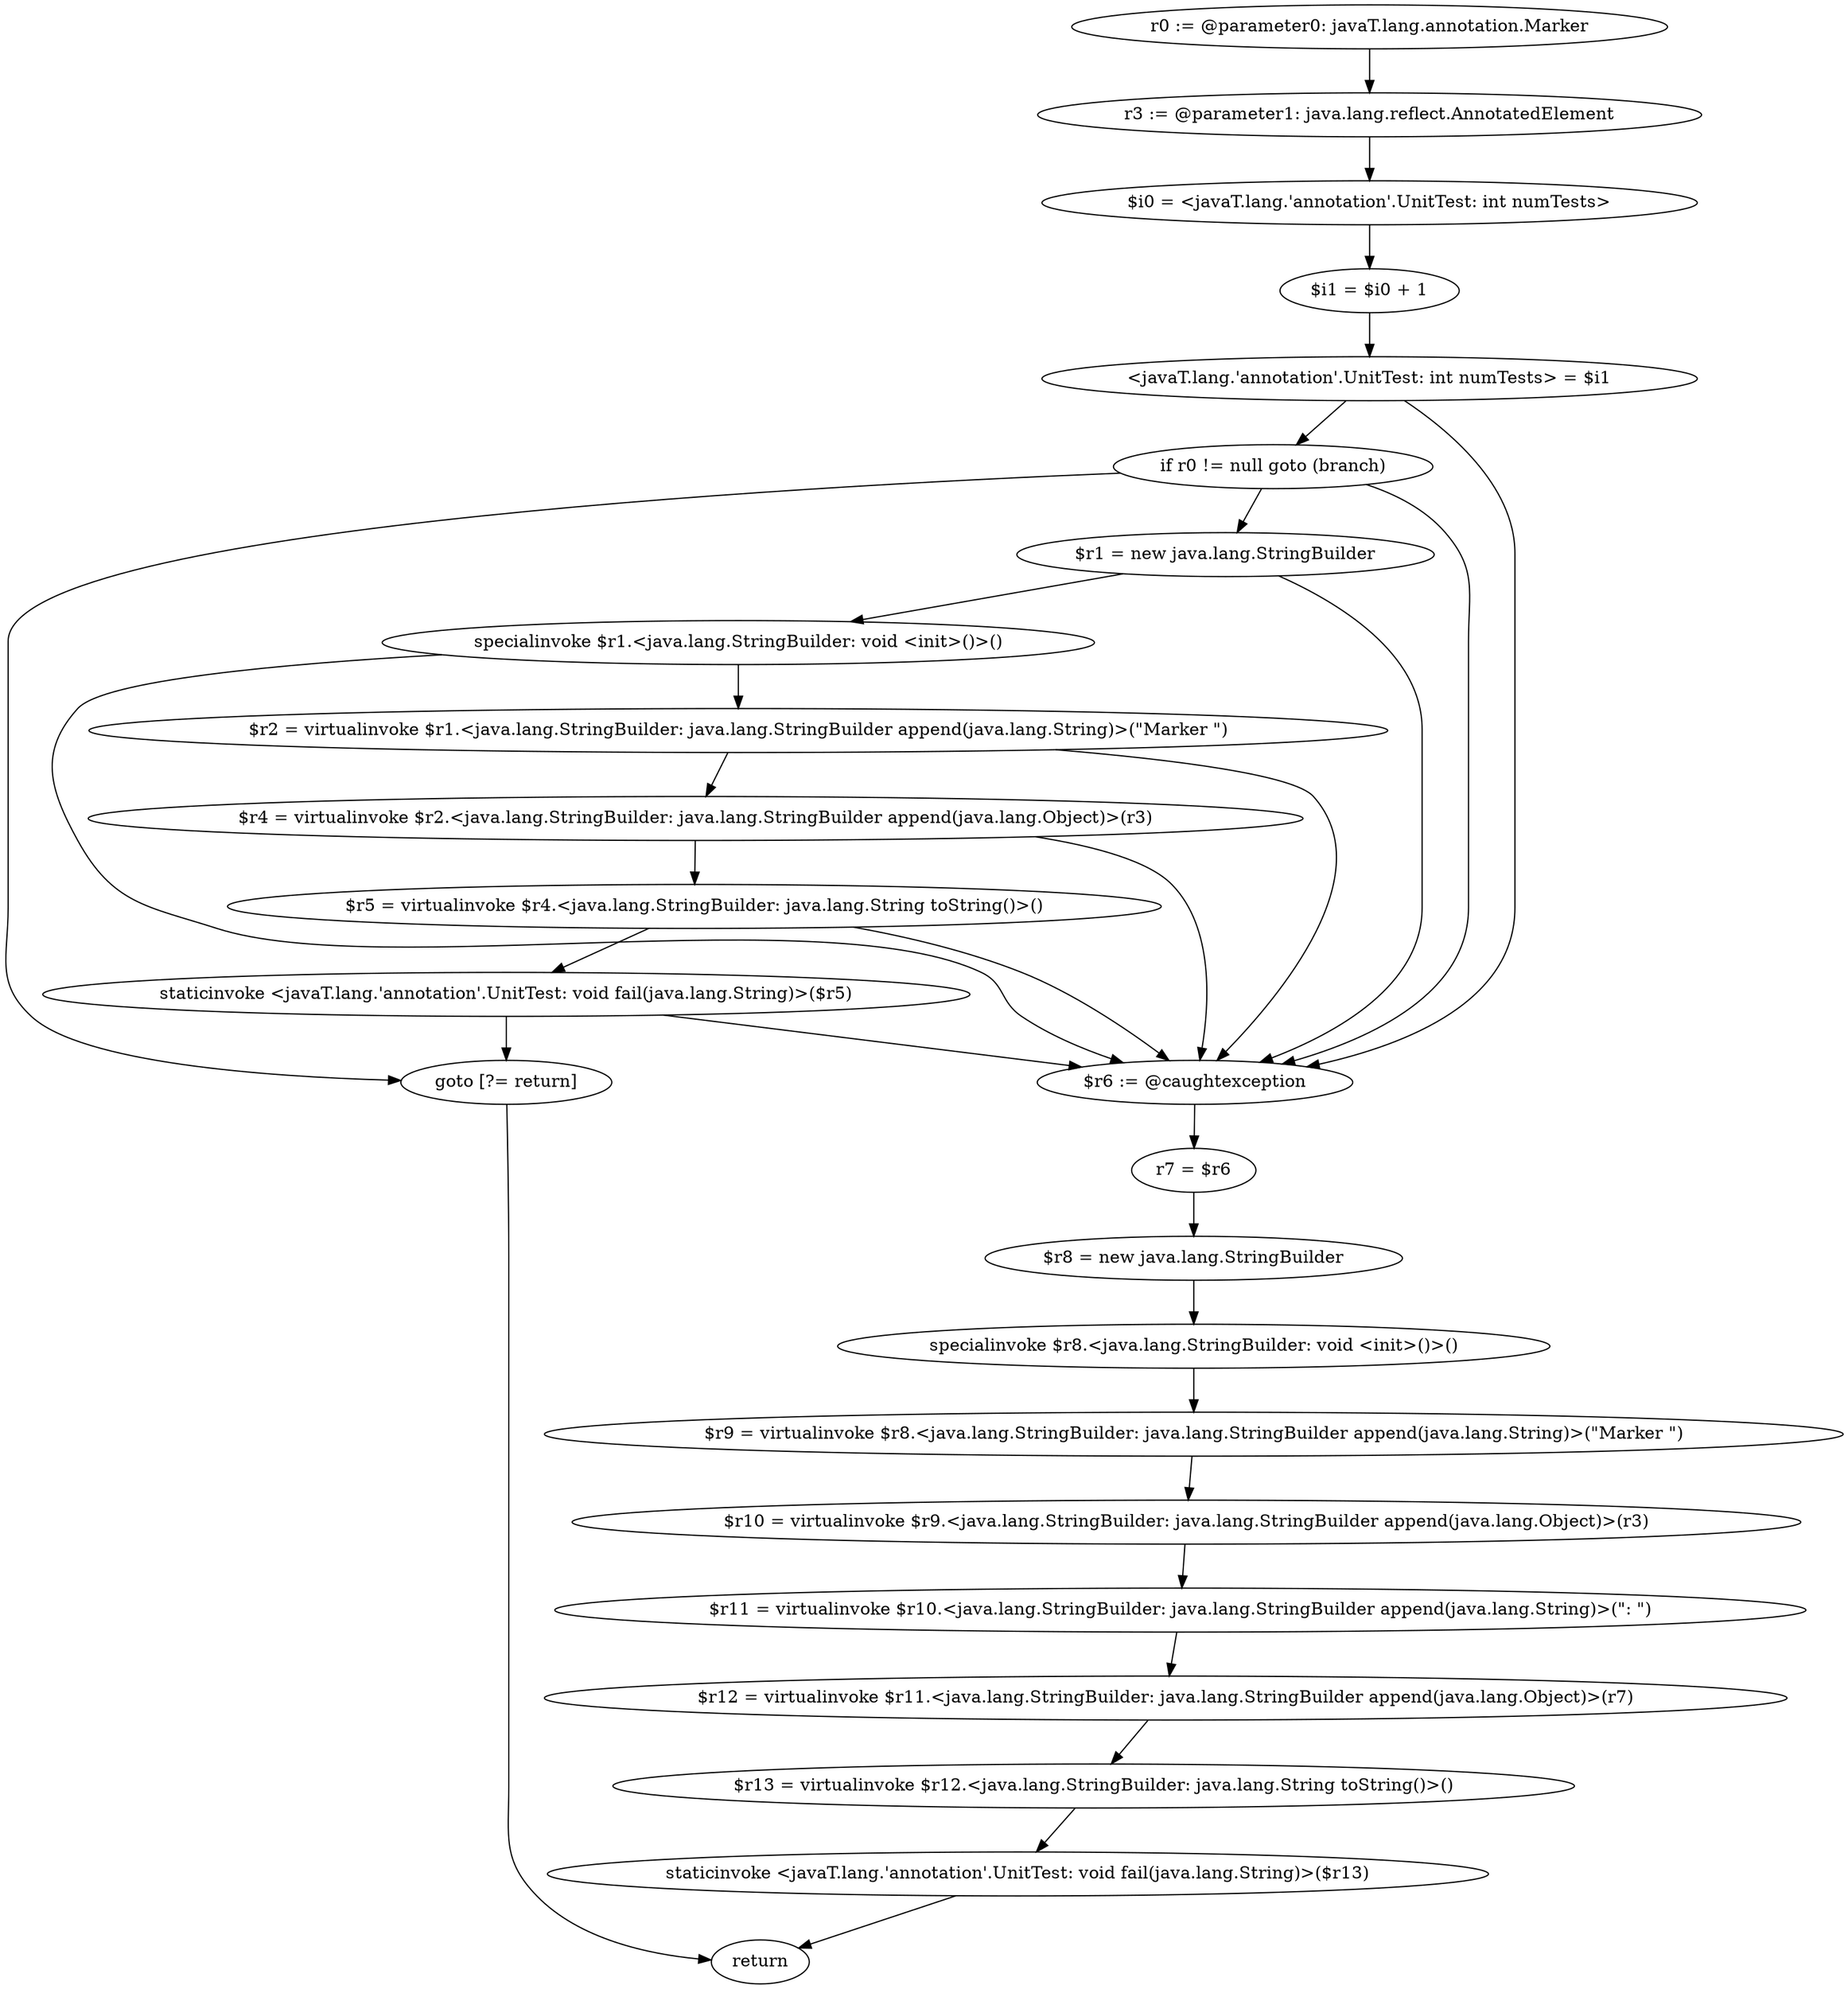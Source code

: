 digraph "unitGraph" {
    "r0 := @parameter0: javaT.lang.annotation.Marker"
    "r3 := @parameter1: java.lang.reflect.AnnotatedElement"
    "$i0 = <javaT.lang.'annotation'.UnitTest: int numTests>"
    "$i1 = $i0 + 1"
    "<javaT.lang.'annotation'.UnitTest: int numTests> = $i1"
    "if r0 != null goto (branch)"
    "$r1 = new java.lang.StringBuilder"
    "specialinvoke $r1.<java.lang.StringBuilder: void <init>()>()"
    "$r2 = virtualinvoke $r1.<java.lang.StringBuilder: java.lang.StringBuilder append(java.lang.String)>(\"Marker \")"
    "$r4 = virtualinvoke $r2.<java.lang.StringBuilder: java.lang.StringBuilder append(java.lang.Object)>(r3)"
    "$r5 = virtualinvoke $r4.<java.lang.StringBuilder: java.lang.String toString()>()"
    "staticinvoke <javaT.lang.'annotation'.UnitTest: void fail(java.lang.String)>($r5)"
    "goto [?= return]"
    "$r6 := @caughtexception"
    "r7 = $r6"
    "$r8 = new java.lang.StringBuilder"
    "specialinvoke $r8.<java.lang.StringBuilder: void <init>()>()"
    "$r9 = virtualinvoke $r8.<java.lang.StringBuilder: java.lang.StringBuilder append(java.lang.String)>(\"Marker \")"
    "$r10 = virtualinvoke $r9.<java.lang.StringBuilder: java.lang.StringBuilder append(java.lang.Object)>(r3)"
    "$r11 = virtualinvoke $r10.<java.lang.StringBuilder: java.lang.StringBuilder append(java.lang.String)>(\": \")"
    "$r12 = virtualinvoke $r11.<java.lang.StringBuilder: java.lang.StringBuilder append(java.lang.Object)>(r7)"
    "$r13 = virtualinvoke $r12.<java.lang.StringBuilder: java.lang.String toString()>()"
    "staticinvoke <javaT.lang.'annotation'.UnitTest: void fail(java.lang.String)>($r13)"
    "return"
    "r0 := @parameter0: javaT.lang.annotation.Marker"->"r3 := @parameter1: java.lang.reflect.AnnotatedElement";
    "r3 := @parameter1: java.lang.reflect.AnnotatedElement"->"$i0 = <javaT.lang.'annotation'.UnitTest: int numTests>";
    "$i0 = <javaT.lang.'annotation'.UnitTest: int numTests>"->"$i1 = $i0 + 1";
    "$i1 = $i0 + 1"->"<javaT.lang.'annotation'.UnitTest: int numTests> = $i1";
    "<javaT.lang.'annotation'.UnitTest: int numTests> = $i1"->"if r0 != null goto (branch)";
    "<javaT.lang.'annotation'.UnitTest: int numTests> = $i1"->"$r6 := @caughtexception";
    "if r0 != null goto (branch)"->"$r1 = new java.lang.StringBuilder";
    "if r0 != null goto (branch)"->"goto [?= return]";
    "if r0 != null goto (branch)"->"$r6 := @caughtexception";
    "$r1 = new java.lang.StringBuilder"->"specialinvoke $r1.<java.lang.StringBuilder: void <init>()>()";
    "$r1 = new java.lang.StringBuilder"->"$r6 := @caughtexception";
    "specialinvoke $r1.<java.lang.StringBuilder: void <init>()>()"->"$r2 = virtualinvoke $r1.<java.lang.StringBuilder: java.lang.StringBuilder append(java.lang.String)>(\"Marker \")";
    "specialinvoke $r1.<java.lang.StringBuilder: void <init>()>()"->"$r6 := @caughtexception";
    "$r2 = virtualinvoke $r1.<java.lang.StringBuilder: java.lang.StringBuilder append(java.lang.String)>(\"Marker \")"->"$r4 = virtualinvoke $r2.<java.lang.StringBuilder: java.lang.StringBuilder append(java.lang.Object)>(r3)";
    "$r2 = virtualinvoke $r1.<java.lang.StringBuilder: java.lang.StringBuilder append(java.lang.String)>(\"Marker \")"->"$r6 := @caughtexception";
    "$r4 = virtualinvoke $r2.<java.lang.StringBuilder: java.lang.StringBuilder append(java.lang.Object)>(r3)"->"$r5 = virtualinvoke $r4.<java.lang.StringBuilder: java.lang.String toString()>()";
    "$r4 = virtualinvoke $r2.<java.lang.StringBuilder: java.lang.StringBuilder append(java.lang.Object)>(r3)"->"$r6 := @caughtexception";
    "$r5 = virtualinvoke $r4.<java.lang.StringBuilder: java.lang.String toString()>()"->"staticinvoke <javaT.lang.'annotation'.UnitTest: void fail(java.lang.String)>($r5)";
    "$r5 = virtualinvoke $r4.<java.lang.StringBuilder: java.lang.String toString()>()"->"$r6 := @caughtexception";
    "staticinvoke <javaT.lang.'annotation'.UnitTest: void fail(java.lang.String)>($r5)"->"goto [?= return]";
    "staticinvoke <javaT.lang.'annotation'.UnitTest: void fail(java.lang.String)>($r5)"->"$r6 := @caughtexception";
    "goto [?= return]"->"return";
    "$r6 := @caughtexception"->"r7 = $r6";
    "r7 = $r6"->"$r8 = new java.lang.StringBuilder";
    "$r8 = new java.lang.StringBuilder"->"specialinvoke $r8.<java.lang.StringBuilder: void <init>()>()";
    "specialinvoke $r8.<java.lang.StringBuilder: void <init>()>()"->"$r9 = virtualinvoke $r8.<java.lang.StringBuilder: java.lang.StringBuilder append(java.lang.String)>(\"Marker \")";
    "$r9 = virtualinvoke $r8.<java.lang.StringBuilder: java.lang.StringBuilder append(java.lang.String)>(\"Marker \")"->"$r10 = virtualinvoke $r9.<java.lang.StringBuilder: java.lang.StringBuilder append(java.lang.Object)>(r3)";
    "$r10 = virtualinvoke $r9.<java.lang.StringBuilder: java.lang.StringBuilder append(java.lang.Object)>(r3)"->"$r11 = virtualinvoke $r10.<java.lang.StringBuilder: java.lang.StringBuilder append(java.lang.String)>(\": \")";
    "$r11 = virtualinvoke $r10.<java.lang.StringBuilder: java.lang.StringBuilder append(java.lang.String)>(\": \")"->"$r12 = virtualinvoke $r11.<java.lang.StringBuilder: java.lang.StringBuilder append(java.lang.Object)>(r7)";
    "$r12 = virtualinvoke $r11.<java.lang.StringBuilder: java.lang.StringBuilder append(java.lang.Object)>(r7)"->"$r13 = virtualinvoke $r12.<java.lang.StringBuilder: java.lang.String toString()>()";
    "$r13 = virtualinvoke $r12.<java.lang.StringBuilder: java.lang.String toString()>()"->"staticinvoke <javaT.lang.'annotation'.UnitTest: void fail(java.lang.String)>($r13)";
    "staticinvoke <javaT.lang.'annotation'.UnitTest: void fail(java.lang.String)>($r13)"->"return";
}
